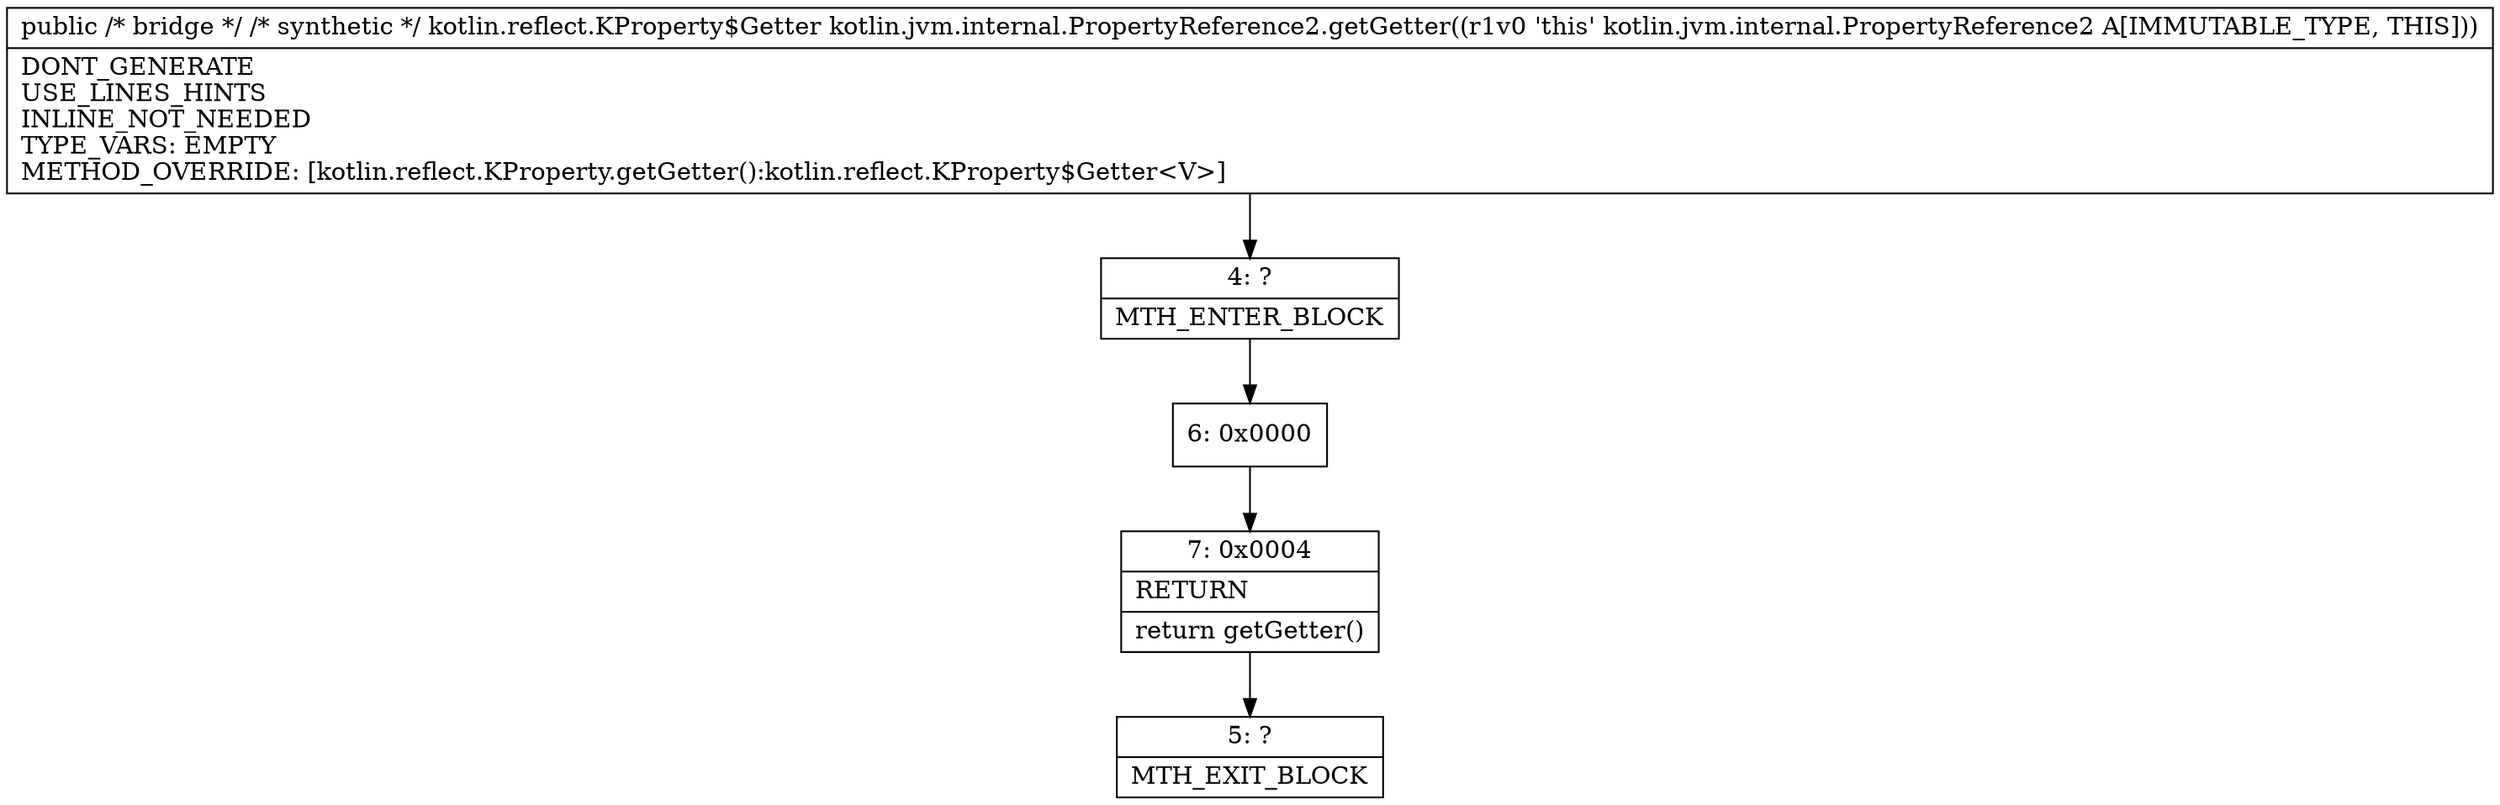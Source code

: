 digraph "CFG forkotlin.jvm.internal.PropertyReference2.getGetter()Lkotlin\/reflect\/KProperty$Getter;" {
Node_4 [shape=record,label="{4\:\ ?|MTH_ENTER_BLOCK\l}"];
Node_6 [shape=record,label="{6\:\ 0x0000}"];
Node_7 [shape=record,label="{7\:\ 0x0004|RETURN\l|return getGetter()\l}"];
Node_5 [shape=record,label="{5\:\ ?|MTH_EXIT_BLOCK\l}"];
MethodNode[shape=record,label="{public \/* bridge *\/ \/* synthetic *\/ kotlin.reflect.KProperty$Getter kotlin.jvm.internal.PropertyReference2.getGetter((r1v0 'this' kotlin.jvm.internal.PropertyReference2 A[IMMUTABLE_TYPE, THIS]))  | DONT_GENERATE\lUSE_LINES_HINTS\lINLINE_NOT_NEEDED\lTYPE_VARS: EMPTY\lMETHOD_OVERRIDE: [kotlin.reflect.KProperty.getGetter():kotlin.reflect.KProperty$Getter\<V\>]\l}"];
MethodNode -> Node_4;Node_4 -> Node_6;
Node_6 -> Node_7;
Node_7 -> Node_5;
}

